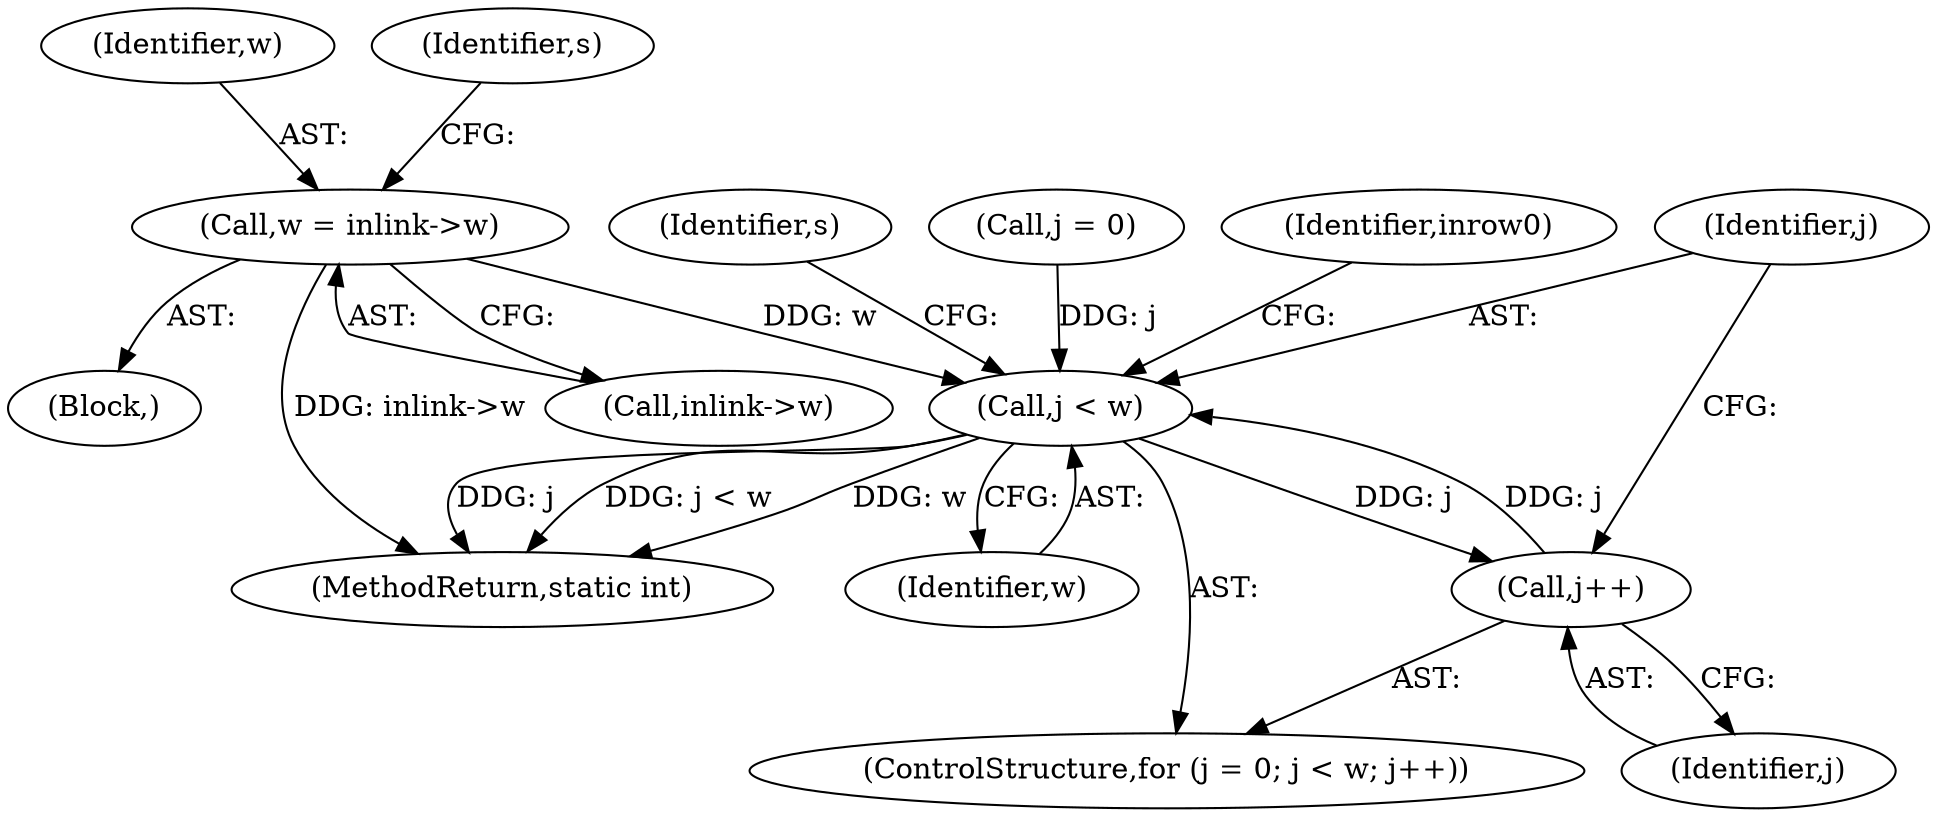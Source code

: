 digraph "0_FFmpeg_e43a0a232dbf6d3c161823c2e07c52e76227a1bc_6@pointer" {
"1000208" [label="(Call,w = inlink->w)"];
"1000226" [label="(Call,j < w)"];
"1000229" [label="(Call,j++)"];
"1000208" [label="(Call,w = inlink->w)"];
"1000210" [label="(Call,inlink->w)"];
"1000227" [label="(Identifier,j)"];
"1000234" [label="(Identifier,s)"];
"1000230" [label="(Identifier,j)"];
"1000229" [label="(Call,j++)"];
"1000209" [label="(Identifier,w)"];
"1000206" [label="(Block,)"];
"1000447" [label="(MethodReturn,static int)"];
"1000226" [label="(Call,j < w)"];
"1000296" [label="(Identifier,inrow0)"];
"1000228" [label="(Identifier,w)"];
"1000222" [label="(ControlStructure,for (j = 0; j < w; j++))"];
"1000223" [label="(Call,j = 0)"];
"1000214" [label="(Identifier,s)"];
"1000208" -> "1000206"  [label="AST: "];
"1000208" -> "1000210"  [label="CFG: "];
"1000209" -> "1000208"  [label="AST: "];
"1000210" -> "1000208"  [label="AST: "];
"1000214" -> "1000208"  [label="CFG: "];
"1000208" -> "1000447"  [label="DDG: inlink->w"];
"1000208" -> "1000226"  [label="DDG: w"];
"1000226" -> "1000222"  [label="AST: "];
"1000226" -> "1000228"  [label="CFG: "];
"1000227" -> "1000226"  [label="AST: "];
"1000228" -> "1000226"  [label="AST: "];
"1000234" -> "1000226"  [label="CFG: "];
"1000296" -> "1000226"  [label="CFG: "];
"1000226" -> "1000447"  [label="DDG: j"];
"1000226" -> "1000447"  [label="DDG: j < w"];
"1000226" -> "1000447"  [label="DDG: w"];
"1000229" -> "1000226"  [label="DDG: j"];
"1000223" -> "1000226"  [label="DDG: j"];
"1000226" -> "1000229"  [label="DDG: j"];
"1000229" -> "1000222"  [label="AST: "];
"1000229" -> "1000230"  [label="CFG: "];
"1000230" -> "1000229"  [label="AST: "];
"1000227" -> "1000229"  [label="CFG: "];
}

